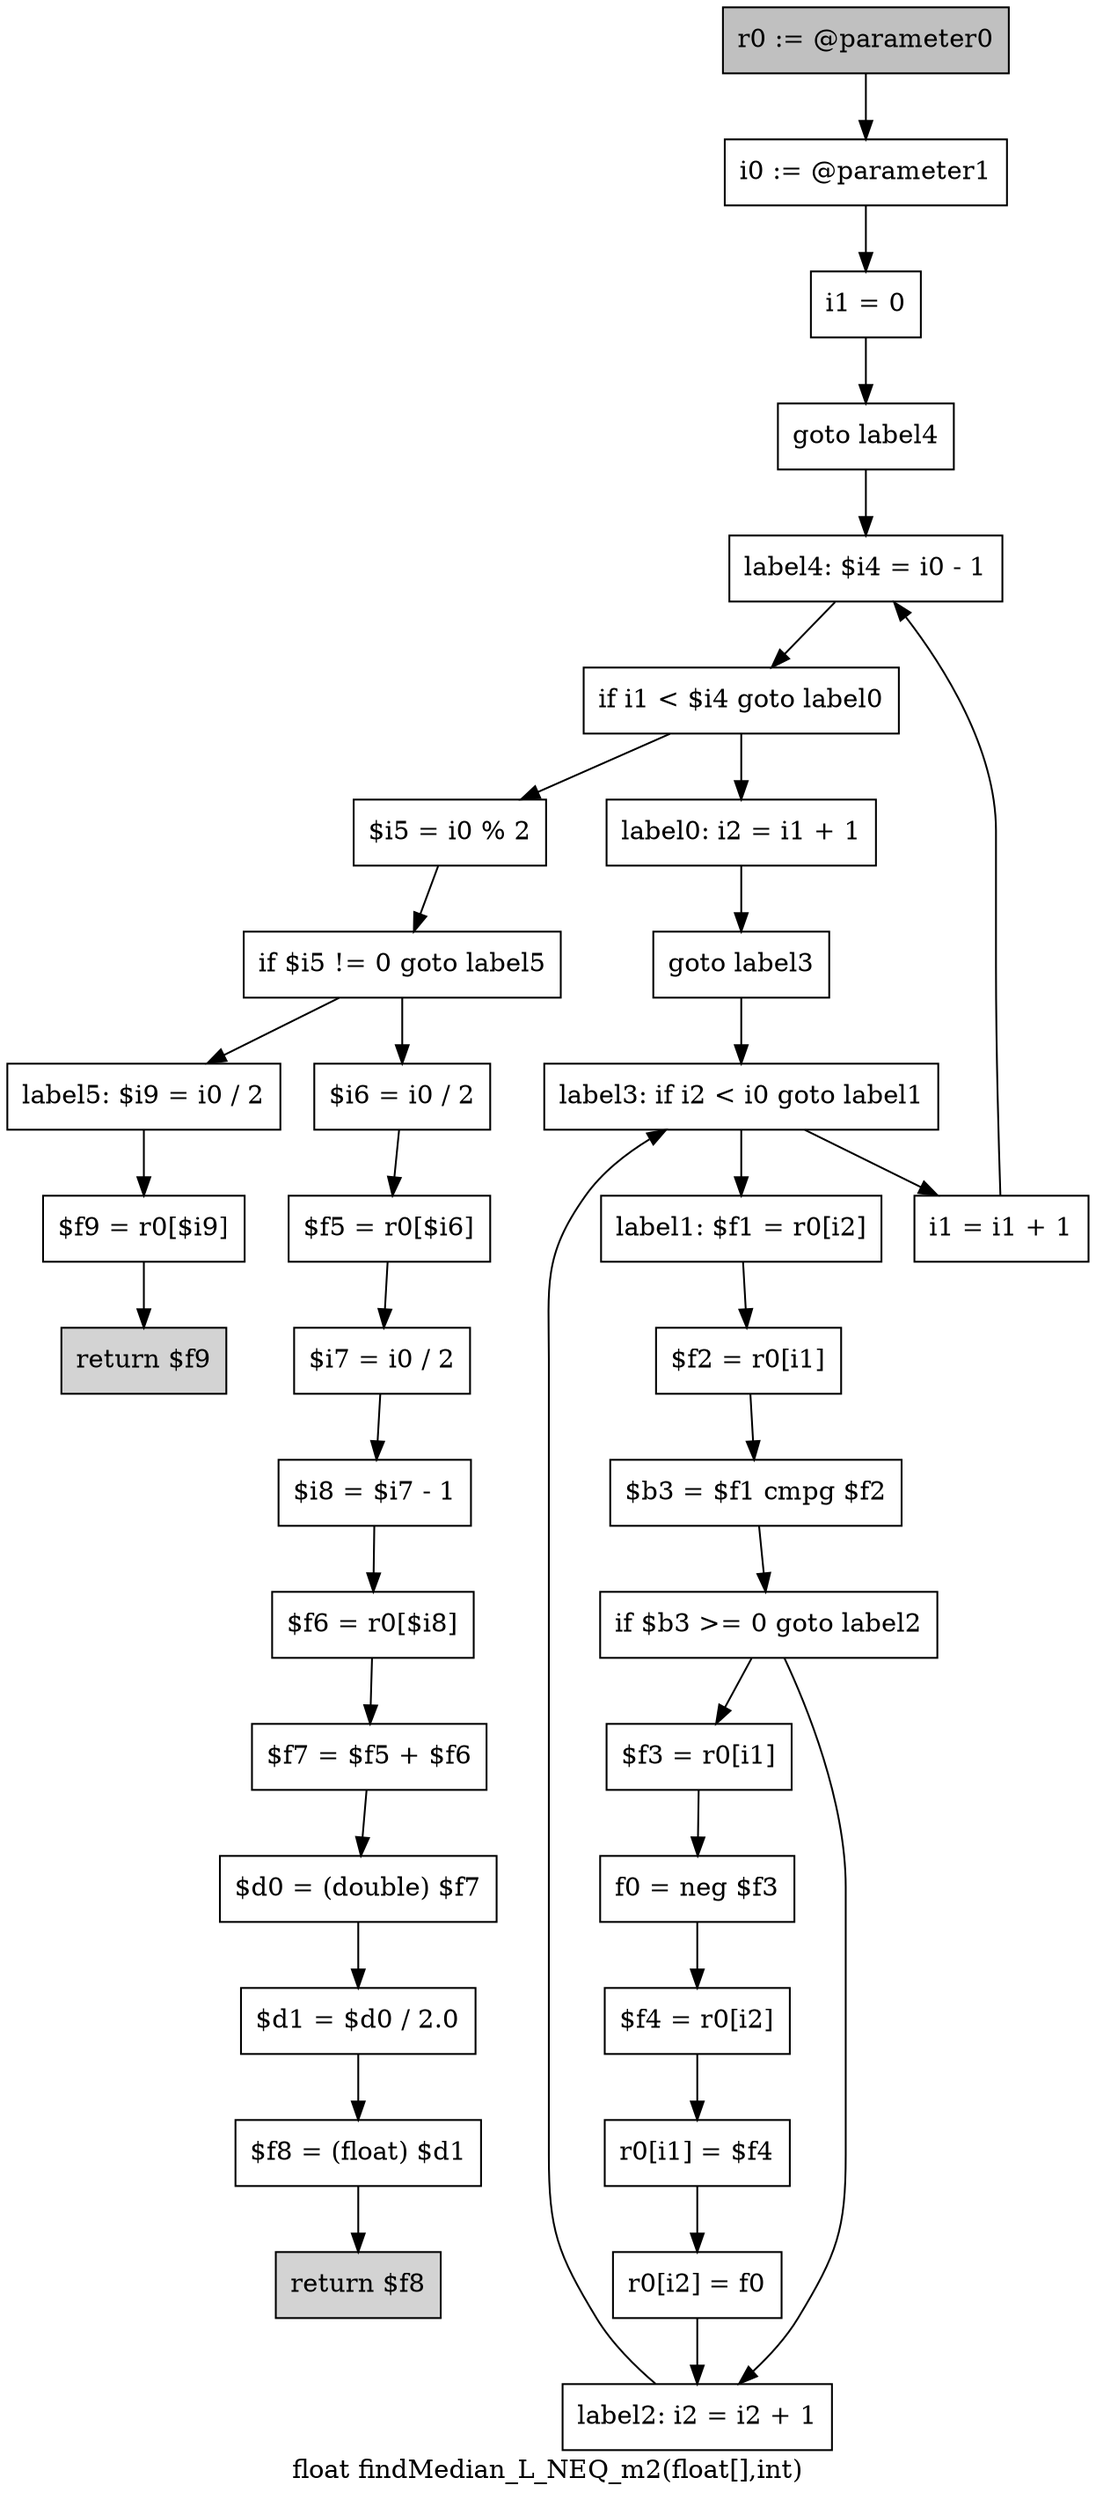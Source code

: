 digraph "float findMedian_L_NEQ_m2(float[],int)" {
    label="float findMedian_L_NEQ_m2(float[],int)";
    node [shape=box];
    "0" [style=filled,fillcolor=gray,label="r0 := @parameter0",];
    "1" [label="i0 := @parameter1",];
    "0"->"1";
    "2" [label="i1 = 0",];
    "1"->"2";
    "3" [label="goto label4",];
    "2"->"3";
    "18" [label="label4: $i4 = i0 - 1",];
    "3"->"18";
    "4" [label="label0: i2 = i1 + 1",];
    "5" [label="goto label3",];
    "4"->"5";
    "16" [label="label3: if i2 < i0 goto label1",];
    "5"->"16";
    "6" [label="label1: $f1 = r0[i2]",];
    "7" [label="$f2 = r0[i1]",];
    "6"->"7";
    "8" [label="$b3 = $f1 cmpg $f2",];
    "7"->"8";
    "9" [label="if $b3 >= 0 goto label2",];
    "8"->"9";
    "10" [label="$f3 = r0[i1]",];
    "9"->"10";
    "15" [label="label2: i2 = i2 + 1",];
    "9"->"15";
    "11" [label="f0 = neg $f3",];
    "10"->"11";
    "12" [label="$f4 = r0[i2]",];
    "11"->"12";
    "13" [label="r0[i1] = $f4",];
    "12"->"13";
    "14" [label="r0[i2] = f0",];
    "13"->"14";
    "14"->"15";
    "15"->"16";
    "16"->"6";
    "17" [label="i1 = i1 + 1",];
    "16"->"17";
    "17"->"18";
    "19" [label="if i1 < $i4 goto label0",];
    "18"->"19";
    "19"->"4";
    "20" [label="$i5 = i0 % 2",];
    "19"->"20";
    "21" [label="if $i5 != 0 goto label5",];
    "20"->"21";
    "22" [label="$i6 = i0 / 2",];
    "21"->"22";
    "32" [label="label5: $i9 = i0 / 2",];
    "21"->"32";
    "23" [label="$f5 = r0[$i6]",];
    "22"->"23";
    "24" [label="$i7 = i0 / 2",];
    "23"->"24";
    "25" [label="$i8 = $i7 - 1",];
    "24"->"25";
    "26" [label="$f6 = r0[$i8]",];
    "25"->"26";
    "27" [label="$f7 = $f5 + $f6",];
    "26"->"27";
    "28" [label="$d0 = (double) $f7",];
    "27"->"28";
    "29" [label="$d1 = $d0 / 2.0",];
    "28"->"29";
    "30" [label="$f8 = (float) $d1",];
    "29"->"30";
    "31" [style=filled,fillcolor=lightgray,label="return $f8",];
    "30"->"31";
    "33" [label="$f9 = r0[$i9]",];
    "32"->"33";
    "34" [style=filled,fillcolor=lightgray,label="return $f9",];
    "33"->"34";
}
